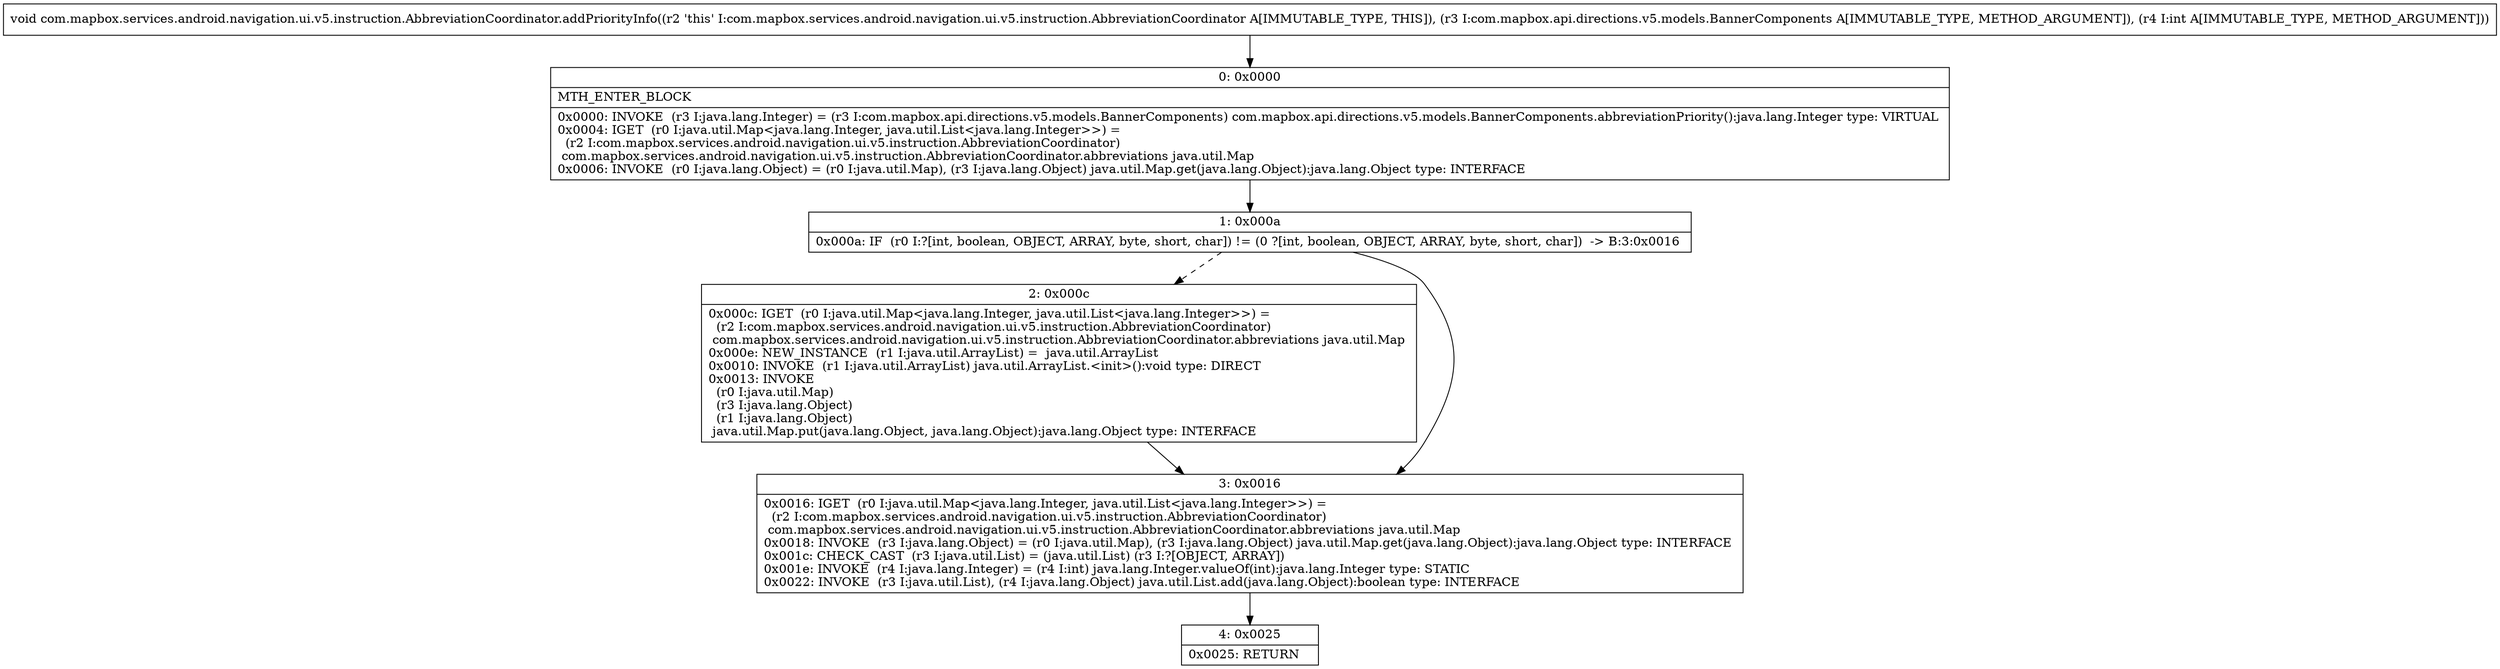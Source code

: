 digraph "CFG forcom.mapbox.services.android.navigation.ui.v5.instruction.AbbreviationCoordinator.addPriorityInfo(Lcom\/mapbox\/api\/directions\/v5\/models\/BannerComponents;I)V" {
Node_0 [shape=record,label="{0\:\ 0x0000|MTH_ENTER_BLOCK\l|0x0000: INVOKE  (r3 I:java.lang.Integer) = (r3 I:com.mapbox.api.directions.v5.models.BannerComponents) com.mapbox.api.directions.v5.models.BannerComponents.abbreviationPriority():java.lang.Integer type: VIRTUAL \l0x0004: IGET  (r0 I:java.util.Map\<java.lang.Integer, java.util.List\<java.lang.Integer\>\>) = \l  (r2 I:com.mapbox.services.android.navigation.ui.v5.instruction.AbbreviationCoordinator)\l com.mapbox.services.android.navigation.ui.v5.instruction.AbbreviationCoordinator.abbreviations java.util.Map \l0x0006: INVOKE  (r0 I:java.lang.Object) = (r0 I:java.util.Map), (r3 I:java.lang.Object) java.util.Map.get(java.lang.Object):java.lang.Object type: INTERFACE \l}"];
Node_1 [shape=record,label="{1\:\ 0x000a|0x000a: IF  (r0 I:?[int, boolean, OBJECT, ARRAY, byte, short, char]) != (0 ?[int, boolean, OBJECT, ARRAY, byte, short, char])  \-\> B:3:0x0016 \l}"];
Node_2 [shape=record,label="{2\:\ 0x000c|0x000c: IGET  (r0 I:java.util.Map\<java.lang.Integer, java.util.List\<java.lang.Integer\>\>) = \l  (r2 I:com.mapbox.services.android.navigation.ui.v5.instruction.AbbreviationCoordinator)\l com.mapbox.services.android.navigation.ui.v5.instruction.AbbreviationCoordinator.abbreviations java.util.Map \l0x000e: NEW_INSTANCE  (r1 I:java.util.ArrayList) =  java.util.ArrayList \l0x0010: INVOKE  (r1 I:java.util.ArrayList) java.util.ArrayList.\<init\>():void type: DIRECT \l0x0013: INVOKE  \l  (r0 I:java.util.Map)\l  (r3 I:java.lang.Object)\l  (r1 I:java.lang.Object)\l java.util.Map.put(java.lang.Object, java.lang.Object):java.lang.Object type: INTERFACE \l}"];
Node_3 [shape=record,label="{3\:\ 0x0016|0x0016: IGET  (r0 I:java.util.Map\<java.lang.Integer, java.util.List\<java.lang.Integer\>\>) = \l  (r2 I:com.mapbox.services.android.navigation.ui.v5.instruction.AbbreviationCoordinator)\l com.mapbox.services.android.navigation.ui.v5.instruction.AbbreviationCoordinator.abbreviations java.util.Map \l0x0018: INVOKE  (r3 I:java.lang.Object) = (r0 I:java.util.Map), (r3 I:java.lang.Object) java.util.Map.get(java.lang.Object):java.lang.Object type: INTERFACE \l0x001c: CHECK_CAST  (r3 I:java.util.List) = (java.util.List) (r3 I:?[OBJECT, ARRAY]) \l0x001e: INVOKE  (r4 I:java.lang.Integer) = (r4 I:int) java.lang.Integer.valueOf(int):java.lang.Integer type: STATIC \l0x0022: INVOKE  (r3 I:java.util.List), (r4 I:java.lang.Object) java.util.List.add(java.lang.Object):boolean type: INTERFACE \l}"];
Node_4 [shape=record,label="{4\:\ 0x0025|0x0025: RETURN   \l}"];
MethodNode[shape=record,label="{void com.mapbox.services.android.navigation.ui.v5.instruction.AbbreviationCoordinator.addPriorityInfo((r2 'this' I:com.mapbox.services.android.navigation.ui.v5.instruction.AbbreviationCoordinator A[IMMUTABLE_TYPE, THIS]), (r3 I:com.mapbox.api.directions.v5.models.BannerComponents A[IMMUTABLE_TYPE, METHOD_ARGUMENT]), (r4 I:int A[IMMUTABLE_TYPE, METHOD_ARGUMENT])) }"];
MethodNode -> Node_0;
Node_0 -> Node_1;
Node_1 -> Node_2[style=dashed];
Node_1 -> Node_3;
Node_2 -> Node_3;
Node_3 -> Node_4;
}

